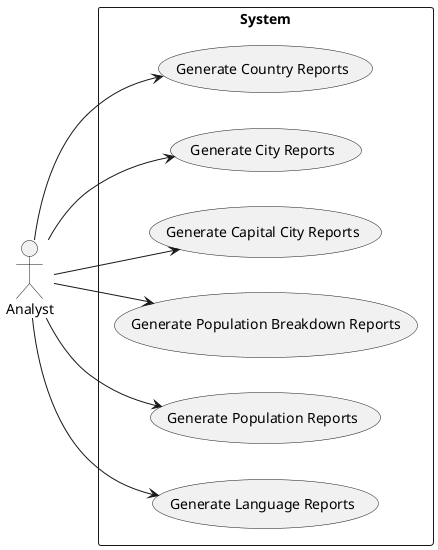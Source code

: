 @startuml
actor AN as "Analyst"
left to right direction
rectangle "System" {
    usecase "Generate Country Reports" as UC1
    usecase "Generate City Reports" as UC2
    usecase "Generate Capital City Reports" as UC3
    usecase "Generate Population Breakdown Reports" as UC4
    usecase "Generate Population Reports" as UC5
    usecase "Generate Language Reports" as UC6
}
AN --> UC1
AN --> UC2
AN --> UC3
AN --> UC4
AN --> UC5
AN --> UC6
@enduml